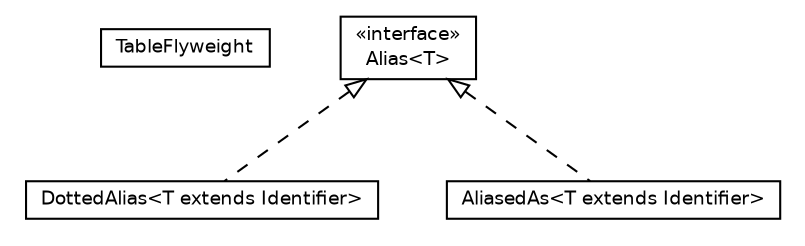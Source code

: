 #!/usr/local/bin/dot
#
# Class diagram 
# Generated by UMLGraph version R5_6 (http://www.umlgraph.org/)
#

digraph G {
	edge [fontname="Helvetica",fontsize=10,labelfontname="Helvetica",labelfontsize=10];
	node [fontname="Helvetica",fontsize=10,shape=plaintext];
	nodesep=0.25;
	ranksep=0.5;
	// net.ljcomputing.sql.flyweight.TableFlyweight
	c253 [label=<<table title="net.ljcomputing.sql.flyweight.TableFlyweight" border="0" cellborder="1" cellspacing="0" cellpadding="2" port="p" href="./TableFlyweight.html">
		<tr><td><table border="0" cellspacing="0" cellpadding="1">
<tr><td align="center" balign="center"> TableFlyweight </td></tr>
		</table></td></tr>
		</table>>, URL="./TableFlyweight.html", fontname="Helvetica", fontcolor="black", fontsize=9.0];
	// net.ljcomputing.sql.flyweight.DottedAlias<T extends net.ljcomputing.sql.identifier.Identifier>
	c254 [label=<<table title="net.ljcomputing.sql.flyweight.DottedAlias" border="0" cellborder="1" cellspacing="0" cellpadding="2" port="p" href="./DottedAlias.html">
		<tr><td><table border="0" cellspacing="0" cellpadding="1">
<tr><td align="center" balign="center"> DottedAlias&lt;T extends Identifier&gt; </td></tr>
		</table></td></tr>
		</table>>, URL="./DottedAlias.html", fontname="Helvetica", fontcolor="black", fontsize=9.0];
	// net.ljcomputing.sql.flyweight.AliasedAs<T extends net.ljcomputing.sql.identifier.Identifier>
	c255 [label=<<table title="net.ljcomputing.sql.flyweight.AliasedAs" border="0" cellborder="1" cellspacing="0" cellpadding="2" port="p" href="./AliasedAs.html">
		<tr><td><table border="0" cellspacing="0" cellpadding="1">
<tr><td align="center" balign="center"> AliasedAs&lt;T extends Identifier&gt; </td></tr>
		</table></td></tr>
		</table>>, URL="./AliasedAs.html", fontname="Helvetica", fontcolor="black", fontsize=9.0];
	// net.ljcomputing.sql.flyweight.Alias<T>
	c256 [label=<<table title="net.ljcomputing.sql.flyweight.Alias" border="0" cellborder="1" cellspacing="0" cellpadding="2" port="p" href="./Alias.html">
		<tr><td><table border="0" cellspacing="0" cellpadding="1">
<tr><td align="center" balign="center"> &#171;interface&#187; </td></tr>
<tr><td align="center" balign="center"> Alias&lt;T&gt; </td></tr>
		</table></td></tr>
		</table>>, URL="./Alias.html", fontname="Helvetica", fontcolor="black", fontsize=9.0];
	//net.ljcomputing.sql.flyweight.DottedAlias<T extends net.ljcomputing.sql.identifier.Identifier> implements net.ljcomputing.sql.flyweight.Alias<T>
	c256:p -> c254:p [dir=back,arrowtail=empty,style=dashed];
	//net.ljcomputing.sql.flyweight.AliasedAs<T extends net.ljcomputing.sql.identifier.Identifier> implements net.ljcomputing.sql.flyweight.Alias<T>
	c256:p -> c255:p [dir=back,arrowtail=empty,style=dashed];
}

